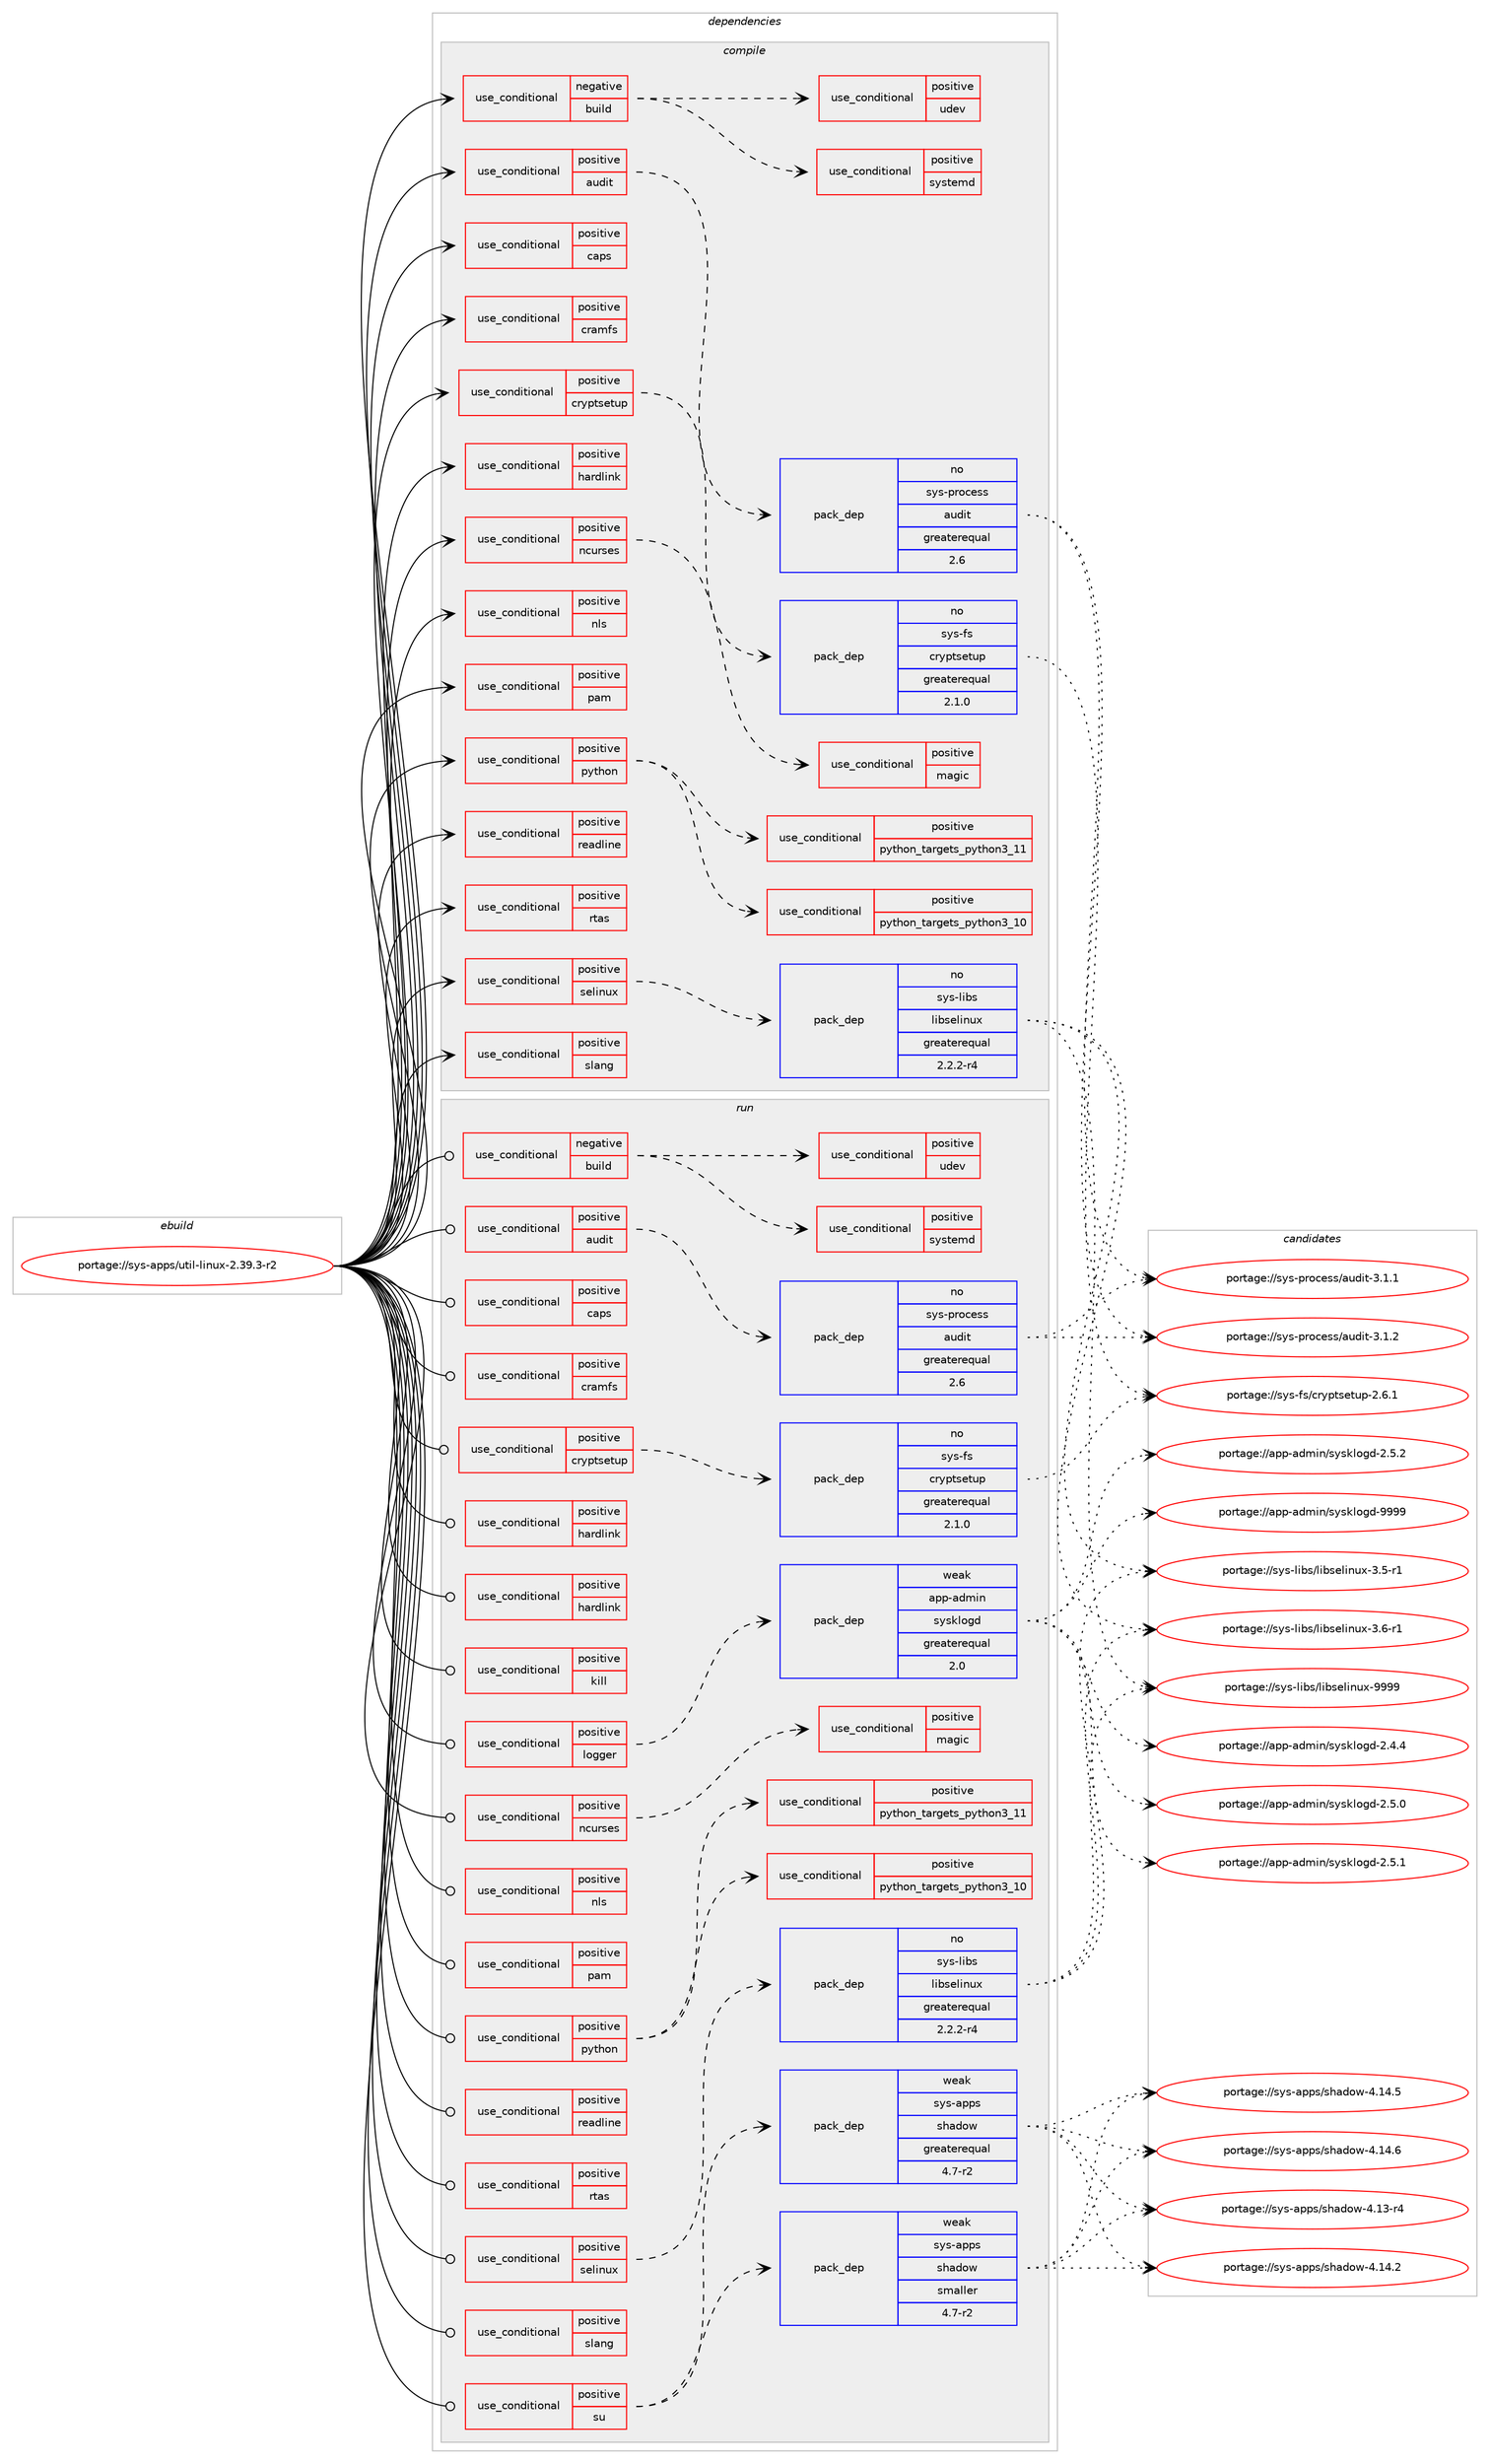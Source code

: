 digraph prolog {

# *************
# Graph options
# *************

newrank=true;
concentrate=true;
compound=true;
graph [rankdir=LR,fontname=Helvetica,fontsize=10,ranksep=1.5];#, ranksep=2.5, nodesep=0.2];
edge  [arrowhead=vee];
node  [fontname=Helvetica,fontsize=10];

# **********
# The ebuild
# **********

subgraph cluster_leftcol {
color=gray;
rank=same;
label=<<i>ebuild</i>>;
id [label="portage://sys-apps/util-linux-2.39.3-r2", color=red, width=4, href="../sys-apps/util-linux-2.39.3-r2.svg"];
}

# ****************
# The dependencies
# ****************

subgraph cluster_midcol {
color=gray;
label=<<i>dependencies</i>>;
subgraph cluster_compile {
fillcolor="#eeeeee";
style=filled;
label=<<i>compile</i>>;
subgraph cond10394 {
dependency14638 [label=<<TABLE BORDER="0" CELLBORDER="1" CELLSPACING="0" CELLPADDING="4"><TR><TD ROWSPAN="3" CELLPADDING="10">use_conditional</TD></TR><TR><TD>negative</TD></TR><TR><TD>build</TD></TR></TABLE>>, shape=none, color=red];
subgraph cond10395 {
dependency14639 [label=<<TABLE BORDER="0" CELLBORDER="1" CELLSPACING="0" CELLPADDING="4"><TR><TD ROWSPAN="3" CELLPADDING="10">use_conditional</TD></TR><TR><TD>positive</TD></TR><TR><TD>systemd</TD></TR></TABLE>>, shape=none, color=red];
# *** BEGIN UNKNOWN DEPENDENCY TYPE (TODO) ***
# dependency14639 -> package_dependency(portage://sys-apps/util-linux-2.39.3-r2,install,no,sys-apps,systemd,none,[,,],[],[])
# *** END UNKNOWN DEPENDENCY TYPE (TODO) ***

}
dependency14638:e -> dependency14639:w [weight=20,style="dashed",arrowhead="vee"];
subgraph cond10396 {
dependency14640 [label=<<TABLE BORDER="0" CELLBORDER="1" CELLSPACING="0" CELLPADDING="4"><TR><TD ROWSPAN="3" CELLPADDING="10">use_conditional</TD></TR><TR><TD>positive</TD></TR><TR><TD>udev</TD></TR></TABLE>>, shape=none, color=red];
# *** BEGIN UNKNOWN DEPENDENCY TYPE (TODO) ***
# dependency14640 -> package_dependency(portage://sys-apps/util-linux-2.39.3-r2,install,no,virtual,libudev,none,[,,],any_same_slot,[])
# *** END UNKNOWN DEPENDENCY TYPE (TODO) ***

}
dependency14638:e -> dependency14640:w [weight=20,style="dashed",arrowhead="vee"];
}
id:e -> dependency14638:w [weight=20,style="solid",arrowhead="vee"];
subgraph cond10397 {
dependency14641 [label=<<TABLE BORDER="0" CELLBORDER="1" CELLSPACING="0" CELLPADDING="4"><TR><TD ROWSPAN="3" CELLPADDING="10">use_conditional</TD></TR><TR><TD>positive</TD></TR><TR><TD>audit</TD></TR></TABLE>>, shape=none, color=red];
subgraph pack4096 {
dependency14642 [label=<<TABLE BORDER="0" CELLBORDER="1" CELLSPACING="0" CELLPADDING="4" WIDTH="220"><TR><TD ROWSPAN="6" CELLPADDING="30">pack_dep</TD></TR><TR><TD WIDTH="110">no</TD></TR><TR><TD>sys-process</TD></TR><TR><TD>audit</TD></TR><TR><TD>greaterequal</TD></TR><TR><TD>2.6</TD></TR></TABLE>>, shape=none, color=blue];
}
dependency14641:e -> dependency14642:w [weight=20,style="dashed",arrowhead="vee"];
}
id:e -> dependency14641:w [weight=20,style="solid",arrowhead="vee"];
subgraph cond10398 {
dependency14643 [label=<<TABLE BORDER="0" CELLBORDER="1" CELLSPACING="0" CELLPADDING="4"><TR><TD ROWSPAN="3" CELLPADDING="10">use_conditional</TD></TR><TR><TD>positive</TD></TR><TR><TD>caps</TD></TR></TABLE>>, shape=none, color=red];
# *** BEGIN UNKNOWN DEPENDENCY TYPE (TODO) ***
# dependency14643 -> package_dependency(portage://sys-apps/util-linux-2.39.3-r2,install,no,sys-libs,libcap-ng,none,[,,],[],[])
# *** END UNKNOWN DEPENDENCY TYPE (TODO) ***

}
id:e -> dependency14643:w [weight=20,style="solid",arrowhead="vee"];
subgraph cond10399 {
dependency14644 [label=<<TABLE BORDER="0" CELLBORDER="1" CELLSPACING="0" CELLPADDING="4"><TR><TD ROWSPAN="3" CELLPADDING="10">use_conditional</TD></TR><TR><TD>positive</TD></TR><TR><TD>cramfs</TD></TR></TABLE>>, shape=none, color=red];
# *** BEGIN UNKNOWN DEPENDENCY TYPE (TODO) ***
# dependency14644 -> package_dependency(portage://sys-apps/util-linux-2.39.3-r2,install,no,sys-libs,zlib,none,[,,],any_same_slot,[])
# *** END UNKNOWN DEPENDENCY TYPE (TODO) ***

}
id:e -> dependency14644:w [weight=20,style="solid",arrowhead="vee"];
subgraph cond10400 {
dependency14645 [label=<<TABLE BORDER="0" CELLBORDER="1" CELLSPACING="0" CELLPADDING="4"><TR><TD ROWSPAN="3" CELLPADDING="10">use_conditional</TD></TR><TR><TD>positive</TD></TR><TR><TD>cryptsetup</TD></TR></TABLE>>, shape=none, color=red];
subgraph pack4097 {
dependency14646 [label=<<TABLE BORDER="0" CELLBORDER="1" CELLSPACING="0" CELLPADDING="4" WIDTH="220"><TR><TD ROWSPAN="6" CELLPADDING="30">pack_dep</TD></TR><TR><TD WIDTH="110">no</TD></TR><TR><TD>sys-fs</TD></TR><TR><TD>cryptsetup</TD></TR><TR><TD>greaterequal</TD></TR><TR><TD>2.1.0</TD></TR></TABLE>>, shape=none, color=blue];
}
dependency14645:e -> dependency14646:w [weight=20,style="dashed",arrowhead="vee"];
}
id:e -> dependency14645:w [weight=20,style="solid",arrowhead="vee"];
subgraph cond10401 {
dependency14647 [label=<<TABLE BORDER="0" CELLBORDER="1" CELLSPACING="0" CELLPADDING="4"><TR><TD ROWSPAN="3" CELLPADDING="10">use_conditional</TD></TR><TR><TD>positive</TD></TR><TR><TD>hardlink</TD></TR></TABLE>>, shape=none, color=red];
# *** BEGIN UNKNOWN DEPENDENCY TYPE (TODO) ***
# dependency14647 -> package_dependency(portage://sys-apps/util-linux-2.39.3-r2,install,no,dev-libs,libpcre2,none,[,,],any_same_slot,[])
# *** END UNKNOWN DEPENDENCY TYPE (TODO) ***

}
id:e -> dependency14647:w [weight=20,style="solid",arrowhead="vee"];
subgraph cond10402 {
dependency14648 [label=<<TABLE BORDER="0" CELLBORDER="1" CELLSPACING="0" CELLPADDING="4"><TR><TD ROWSPAN="3" CELLPADDING="10">use_conditional</TD></TR><TR><TD>positive</TD></TR><TR><TD>ncurses</TD></TR></TABLE>>, shape=none, color=red];
# *** BEGIN UNKNOWN DEPENDENCY TYPE (TODO) ***
# dependency14648 -> package_dependency(portage://sys-apps/util-linux-2.39.3-r2,install,no,sys-libs,ncurses,none,[,,],any_same_slot,[use(optenable(unicode),positive)])
# *** END UNKNOWN DEPENDENCY TYPE (TODO) ***

subgraph cond10403 {
dependency14649 [label=<<TABLE BORDER="0" CELLBORDER="1" CELLSPACING="0" CELLPADDING="4"><TR><TD ROWSPAN="3" CELLPADDING="10">use_conditional</TD></TR><TR><TD>positive</TD></TR><TR><TD>magic</TD></TR></TABLE>>, shape=none, color=red];
# *** BEGIN UNKNOWN DEPENDENCY TYPE (TODO) ***
# dependency14649 -> package_dependency(portage://sys-apps/util-linux-2.39.3-r2,install,no,sys-apps,file,none,[,,],[slot(0),equal],[])
# *** END UNKNOWN DEPENDENCY TYPE (TODO) ***

}
dependency14648:e -> dependency14649:w [weight=20,style="dashed",arrowhead="vee"];
}
id:e -> dependency14648:w [weight=20,style="solid",arrowhead="vee"];
subgraph cond10404 {
dependency14650 [label=<<TABLE BORDER="0" CELLBORDER="1" CELLSPACING="0" CELLPADDING="4"><TR><TD ROWSPAN="3" CELLPADDING="10">use_conditional</TD></TR><TR><TD>positive</TD></TR><TR><TD>nls</TD></TR></TABLE>>, shape=none, color=red];
# *** BEGIN UNKNOWN DEPENDENCY TYPE (TODO) ***
# dependency14650 -> package_dependency(portage://sys-apps/util-linux-2.39.3-r2,install,no,virtual,libintl,none,[,,],[],[use(optenable(abi_x86_32),negative),use(optenable(abi_x86_64),negative),use(optenable(abi_x86_x32),negative),use(optenable(abi_mips_n32),negative),use(optenable(abi_mips_n64),negative),use(optenable(abi_mips_o32),negative),use(optenable(abi_s390_32),negative),use(optenable(abi_s390_64),negative)])
# *** END UNKNOWN DEPENDENCY TYPE (TODO) ***

}
id:e -> dependency14650:w [weight=20,style="solid",arrowhead="vee"];
subgraph cond10405 {
dependency14651 [label=<<TABLE BORDER="0" CELLBORDER="1" CELLSPACING="0" CELLPADDING="4"><TR><TD ROWSPAN="3" CELLPADDING="10">use_conditional</TD></TR><TR><TD>positive</TD></TR><TR><TD>pam</TD></TR></TABLE>>, shape=none, color=red];
# *** BEGIN UNKNOWN DEPENDENCY TYPE (TODO) ***
# dependency14651 -> package_dependency(portage://sys-apps/util-linux-2.39.3-r2,install,no,sys-libs,pam,none,[,,],[],[])
# *** END UNKNOWN DEPENDENCY TYPE (TODO) ***

}
id:e -> dependency14651:w [weight=20,style="solid",arrowhead="vee"];
subgraph cond10406 {
dependency14652 [label=<<TABLE BORDER="0" CELLBORDER="1" CELLSPACING="0" CELLPADDING="4"><TR><TD ROWSPAN="3" CELLPADDING="10">use_conditional</TD></TR><TR><TD>positive</TD></TR><TR><TD>python</TD></TR></TABLE>>, shape=none, color=red];
subgraph cond10407 {
dependency14653 [label=<<TABLE BORDER="0" CELLBORDER="1" CELLSPACING="0" CELLPADDING="4"><TR><TD ROWSPAN="3" CELLPADDING="10">use_conditional</TD></TR><TR><TD>positive</TD></TR><TR><TD>python_targets_python3_10</TD></TR></TABLE>>, shape=none, color=red];
# *** BEGIN UNKNOWN DEPENDENCY TYPE (TODO) ***
# dependency14653 -> package_dependency(portage://sys-apps/util-linux-2.39.3-r2,install,no,dev-lang,python,none,[,,],[slot(3.10)],[])
# *** END UNKNOWN DEPENDENCY TYPE (TODO) ***

}
dependency14652:e -> dependency14653:w [weight=20,style="dashed",arrowhead="vee"];
subgraph cond10408 {
dependency14654 [label=<<TABLE BORDER="0" CELLBORDER="1" CELLSPACING="0" CELLPADDING="4"><TR><TD ROWSPAN="3" CELLPADDING="10">use_conditional</TD></TR><TR><TD>positive</TD></TR><TR><TD>python_targets_python3_11</TD></TR></TABLE>>, shape=none, color=red];
# *** BEGIN UNKNOWN DEPENDENCY TYPE (TODO) ***
# dependency14654 -> package_dependency(portage://sys-apps/util-linux-2.39.3-r2,install,no,dev-lang,python,none,[,,],[slot(3.11)],[])
# *** END UNKNOWN DEPENDENCY TYPE (TODO) ***

}
dependency14652:e -> dependency14654:w [weight=20,style="dashed",arrowhead="vee"];
}
id:e -> dependency14652:w [weight=20,style="solid",arrowhead="vee"];
subgraph cond10409 {
dependency14655 [label=<<TABLE BORDER="0" CELLBORDER="1" CELLSPACING="0" CELLPADDING="4"><TR><TD ROWSPAN="3" CELLPADDING="10">use_conditional</TD></TR><TR><TD>positive</TD></TR><TR><TD>readline</TD></TR></TABLE>>, shape=none, color=red];
# *** BEGIN UNKNOWN DEPENDENCY TYPE (TODO) ***
# dependency14655 -> package_dependency(portage://sys-apps/util-linux-2.39.3-r2,install,no,sys-libs,readline,none,[,,],[slot(0),equal],[])
# *** END UNKNOWN DEPENDENCY TYPE (TODO) ***

}
id:e -> dependency14655:w [weight=20,style="solid",arrowhead="vee"];
subgraph cond10410 {
dependency14656 [label=<<TABLE BORDER="0" CELLBORDER="1" CELLSPACING="0" CELLPADDING="4"><TR><TD ROWSPAN="3" CELLPADDING="10">use_conditional</TD></TR><TR><TD>positive</TD></TR><TR><TD>rtas</TD></TR></TABLE>>, shape=none, color=red];
# *** BEGIN UNKNOWN DEPENDENCY TYPE (TODO) ***
# dependency14656 -> package_dependency(portage://sys-apps/util-linux-2.39.3-r2,install,no,sys-libs,librtas,none,[,,],[],[])
# *** END UNKNOWN DEPENDENCY TYPE (TODO) ***

}
id:e -> dependency14656:w [weight=20,style="solid",arrowhead="vee"];
subgraph cond10411 {
dependency14657 [label=<<TABLE BORDER="0" CELLBORDER="1" CELLSPACING="0" CELLPADDING="4"><TR><TD ROWSPAN="3" CELLPADDING="10">use_conditional</TD></TR><TR><TD>positive</TD></TR><TR><TD>selinux</TD></TR></TABLE>>, shape=none, color=red];
subgraph pack4098 {
dependency14658 [label=<<TABLE BORDER="0" CELLBORDER="1" CELLSPACING="0" CELLPADDING="4" WIDTH="220"><TR><TD ROWSPAN="6" CELLPADDING="30">pack_dep</TD></TR><TR><TD WIDTH="110">no</TD></TR><TR><TD>sys-libs</TD></TR><TR><TD>libselinux</TD></TR><TR><TD>greaterequal</TD></TR><TR><TD>2.2.2-r4</TD></TR></TABLE>>, shape=none, color=blue];
}
dependency14657:e -> dependency14658:w [weight=20,style="dashed",arrowhead="vee"];
}
id:e -> dependency14657:w [weight=20,style="solid",arrowhead="vee"];
subgraph cond10412 {
dependency14659 [label=<<TABLE BORDER="0" CELLBORDER="1" CELLSPACING="0" CELLPADDING="4"><TR><TD ROWSPAN="3" CELLPADDING="10">use_conditional</TD></TR><TR><TD>positive</TD></TR><TR><TD>slang</TD></TR></TABLE>>, shape=none, color=red];
# *** BEGIN UNKNOWN DEPENDENCY TYPE (TODO) ***
# dependency14659 -> package_dependency(portage://sys-apps/util-linux-2.39.3-r2,install,no,sys-libs,slang,none,[,,],[],[])
# *** END UNKNOWN DEPENDENCY TYPE (TODO) ***

}
id:e -> dependency14659:w [weight=20,style="solid",arrowhead="vee"];
# *** BEGIN UNKNOWN DEPENDENCY TYPE (TODO) ***
# id -> package_dependency(portage://sys-apps/util-linux-2.39.3-r2,install,no,acct-group,root,none,[,,],[],[])
# *** END UNKNOWN DEPENDENCY TYPE (TODO) ***

# *** BEGIN UNKNOWN DEPENDENCY TYPE (TODO) ***
# id -> package_dependency(portage://sys-apps/util-linux-2.39.3-r2,install,no,virtual,libcrypt,none,[,,],any_same_slot,[])
# *** END UNKNOWN DEPENDENCY TYPE (TODO) ***

# *** BEGIN UNKNOWN DEPENDENCY TYPE (TODO) ***
# id -> package_dependency(portage://sys-apps/util-linux-2.39.3-r2,install,no,virtual,os-headers,none,[,,],[],[])
# *** END UNKNOWN DEPENDENCY TYPE (TODO) ***

}
subgraph cluster_compileandrun {
fillcolor="#eeeeee";
style=filled;
label=<<i>compile and run</i>>;
}
subgraph cluster_run {
fillcolor="#eeeeee";
style=filled;
label=<<i>run</i>>;
subgraph cond10413 {
dependency14660 [label=<<TABLE BORDER="0" CELLBORDER="1" CELLSPACING="0" CELLPADDING="4"><TR><TD ROWSPAN="3" CELLPADDING="10">use_conditional</TD></TR><TR><TD>negative</TD></TR><TR><TD>build</TD></TR></TABLE>>, shape=none, color=red];
subgraph cond10414 {
dependency14661 [label=<<TABLE BORDER="0" CELLBORDER="1" CELLSPACING="0" CELLPADDING="4"><TR><TD ROWSPAN="3" CELLPADDING="10">use_conditional</TD></TR><TR><TD>positive</TD></TR><TR><TD>systemd</TD></TR></TABLE>>, shape=none, color=red];
# *** BEGIN UNKNOWN DEPENDENCY TYPE (TODO) ***
# dependency14661 -> package_dependency(portage://sys-apps/util-linux-2.39.3-r2,run,no,sys-apps,systemd,none,[,,],[],[])
# *** END UNKNOWN DEPENDENCY TYPE (TODO) ***

}
dependency14660:e -> dependency14661:w [weight=20,style="dashed",arrowhead="vee"];
subgraph cond10415 {
dependency14662 [label=<<TABLE BORDER="0" CELLBORDER="1" CELLSPACING="0" CELLPADDING="4"><TR><TD ROWSPAN="3" CELLPADDING="10">use_conditional</TD></TR><TR><TD>positive</TD></TR><TR><TD>udev</TD></TR></TABLE>>, shape=none, color=red];
# *** BEGIN UNKNOWN DEPENDENCY TYPE (TODO) ***
# dependency14662 -> package_dependency(portage://sys-apps/util-linux-2.39.3-r2,run,no,virtual,libudev,none,[,,],any_same_slot,[])
# *** END UNKNOWN DEPENDENCY TYPE (TODO) ***

}
dependency14660:e -> dependency14662:w [weight=20,style="dashed",arrowhead="vee"];
}
id:e -> dependency14660:w [weight=20,style="solid",arrowhead="odot"];
subgraph cond10416 {
dependency14663 [label=<<TABLE BORDER="0" CELLBORDER="1" CELLSPACING="0" CELLPADDING="4"><TR><TD ROWSPAN="3" CELLPADDING="10">use_conditional</TD></TR><TR><TD>positive</TD></TR><TR><TD>audit</TD></TR></TABLE>>, shape=none, color=red];
subgraph pack4099 {
dependency14664 [label=<<TABLE BORDER="0" CELLBORDER="1" CELLSPACING="0" CELLPADDING="4" WIDTH="220"><TR><TD ROWSPAN="6" CELLPADDING="30">pack_dep</TD></TR><TR><TD WIDTH="110">no</TD></TR><TR><TD>sys-process</TD></TR><TR><TD>audit</TD></TR><TR><TD>greaterequal</TD></TR><TR><TD>2.6</TD></TR></TABLE>>, shape=none, color=blue];
}
dependency14663:e -> dependency14664:w [weight=20,style="dashed",arrowhead="vee"];
}
id:e -> dependency14663:w [weight=20,style="solid",arrowhead="odot"];
subgraph cond10417 {
dependency14665 [label=<<TABLE BORDER="0" CELLBORDER="1" CELLSPACING="0" CELLPADDING="4"><TR><TD ROWSPAN="3" CELLPADDING="10">use_conditional</TD></TR><TR><TD>positive</TD></TR><TR><TD>caps</TD></TR></TABLE>>, shape=none, color=red];
# *** BEGIN UNKNOWN DEPENDENCY TYPE (TODO) ***
# dependency14665 -> package_dependency(portage://sys-apps/util-linux-2.39.3-r2,run,no,sys-libs,libcap-ng,none,[,,],[],[])
# *** END UNKNOWN DEPENDENCY TYPE (TODO) ***

}
id:e -> dependency14665:w [weight=20,style="solid",arrowhead="odot"];
subgraph cond10418 {
dependency14666 [label=<<TABLE BORDER="0" CELLBORDER="1" CELLSPACING="0" CELLPADDING="4"><TR><TD ROWSPAN="3" CELLPADDING="10">use_conditional</TD></TR><TR><TD>positive</TD></TR><TR><TD>cramfs</TD></TR></TABLE>>, shape=none, color=red];
# *** BEGIN UNKNOWN DEPENDENCY TYPE (TODO) ***
# dependency14666 -> package_dependency(portage://sys-apps/util-linux-2.39.3-r2,run,no,sys-libs,zlib,none,[,,],any_same_slot,[])
# *** END UNKNOWN DEPENDENCY TYPE (TODO) ***

}
id:e -> dependency14666:w [weight=20,style="solid",arrowhead="odot"];
subgraph cond10419 {
dependency14667 [label=<<TABLE BORDER="0" CELLBORDER="1" CELLSPACING="0" CELLPADDING="4"><TR><TD ROWSPAN="3" CELLPADDING="10">use_conditional</TD></TR><TR><TD>positive</TD></TR><TR><TD>cryptsetup</TD></TR></TABLE>>, shape=none, color=red];
subgraph pack4100 {
dependency14668 [label=<<TABLE BORDER="0" CELLBORDER="1" CELLSPACING="0" CELLPADDING="4" WIDTH="220"><TR><TD ROWSPAN="6" CELLPADDING="30">pack_dep</TD></TR><TR><TD WIDTH="110">no</TD></TR><TR><TD>sys-fs</TD></TR><TR><TD>cryptsetup</TD></TR><TR><TD>greaterequal</TD></TR><TR><TD>2.1.0</TD></TR></TABLE>>, shape=none, color=blue];
}
dependency14667:e -> dependency14668:w [weight=20,style="dashed",arrowhead="vee"];
}
id:e -> dependency14667:w [weight=20,style="solid",arrowhead="odot"];
subgraph cond10420 {
dependency14669 [label=<<TABLE BORDER="0" CELLBORDER="1" CELLSPACING="0" CELLPADDING="4"><TR><TD ROWSPAN="3" CELLPADDING="10">use_conditional</TD></TR><TR><TD>positive</TD></TR><TR><TD>hardlink</TD></TR></TABLE>>, shape=none, color=red];
# *** BEGIN UNKNOWN DEPENDENCY TYPE (TODO) ***
# dependency14669 -> package_dependency(portage://sys-apps/util-linux-2.39.3-r2,run,no,dev-libs,libpcre2,none,[,,],any_same_slot,[])
# *** END UNKNOWN DEPENDENCY TYPE (TODO) ***

}
id:e -> dependency14669:w [weight=20,style="solid",arrowhead="odot"];
subgraph cond10421 {
dependency14670 [label=<<TABLE BORDER="0" CELLBORDER="1" CELLSPACING="0" CELLPADDING="4"><TR><TD ROWSPAN="3" CELLPADDING="10">use_conditional</TD></TR><TR><TD>positive</TD></TR><TR><TD>hardlink</TD></TR></TABLE>>, shape=none, color=red];
# *** BEGIN UNKNOWN DEPENDENCY TYPE (TODO) ***
# dependency14670 -> package_dependency(portage://sys-apps/util-linux-2.39.3-r2,run,weak,app-arch,hardlink,none,[,,],[],[])
# *** END UNKNOWN DEPENDENCY TYPE (TODO) ***

}
id:e -> dependency14670:w [weight=20,style="solid",arrowhead="odot"];
subgraph cond10422 {
dependency14671 [label=<<TABLE BORDER="0" CELLBORDER="1" CELLSPACING="0" CELLPADDING="4"><TR><TD ROWSPAN="3" CELLPADDING="10">use_conditional</TD></TR><TR><TD>positive</TD></TR><TR><TD>kill</TD></TR></TABLE>>, shape=none, color=red];
# *** BEGIN UNKNOWN DEPENDENCY TYPE (TODO) ***
# dependency14671 -> package_dependency(portage://sys-apps/util-linux-2.39.3-r2,run,weak,sys-apps,coreutils,none,[,,],[],[use(enable(kill),none)])
# *** END UNKNOWN DEPENDENCY TYPE (TODO) ***

# *** BEGIN UNKNOWN DEPENDENCY TYPE (TODO) ***
# dependency14671 -> package_dependency(portage://sys-apps/util-linux-2.39.3-r2,run,weak,sys-process,procps,none,[,,],[],[use(enable(kill),none)])
# *** END UNKNOWN DEPENDENCY TYPE (TODO) ***

}
id:e -> dependency14671:w [weight=20,style="solid",arrowhead="odot"];
subgraph cond10423 {
dependency14672 [label=<<TABLE BORDER="0" CELLBORDER="1" CELLSPACING="0" CELLPADDING="4"><TR><TD ROWSPAN="3" CELLPADDING="10">use_conditional</TD></TR><TR><TD>positive</TD></TR><TR><TD>logger</TD></TR></TABLE>>, shape=none, color=red];
subgraph pack4101 {
dependency14673 [label=<<TABLE BORDER="0" CELLBORDER="1" CELLSPACING="0" CELLPADDING="4" WIDTH="220"><TR><TD ROWSPAN="6" CELLPADDING="30">pack_dep</TD></TR><TR><TD WIDTH="110">weak</TD></TR><TR><TD>app-admin</TD></TR><TR><TD>sysklogd</TD></TR><TR><TD>greaterequal</TD></TR><TR><TD>2.0</TD></TR></TABLE>>, shape=none, color=blue];
}
dependency14672:e -> dependency14673:w [weight=20,style="dashed",arrowhead="vee"];
}
id:e -> dependency14672:w [weight=20,style="solid",arrowhead="odot"];
subgraph cond10424 {
dependency14674 [label=<<TABLE BORDER="0" CELLBORDER="1" CELLSPACING="0" CELLPADDING="4"><TR><TD ROWSPAN="3" CELLPADDING="10">use_conditional</TD></TR><TR><TD>positive</TD></TR><TR><TD>ncurses</TD></TR></TABLE>>, shape=none, color=red];
# *** BEGIN UNKNOWN DEPENDENCY TYPE (TODO) ***
# dependency14674 -> package_dependency(portage://sys-apps/util-linux-2.39.3-r2,run,no,sys-libs,ncurses,none,[,,],any_same_slot,[use(optenable(unicode),positive)])
# *** END UNKNOWN DEPENDENCY TYPE (TODO) ***

subgraph cond10425 {
dependency14675 [label=<<TABLE BORDER="0" CELLBORDER="1" CELLSPACING="0" CELLPADDING="4"><TR><TD ROWSPAN="3" CELLPADDING="10">use_conditional</TD></TR><TR><TD>positive</TD></TR><TR><TD>magic</TD></TR></TABLE>>, shape=none, color=red];
# *** BEGIN UNKNOWN DEPENDENCY TYPE (TODO) ***
# dependency14675 -> package_dependency(portage://sys-apps/util-linux-2.39.3-r2,run,no,sys-apps,file,none,[,,],[slot(0),equal],[])
# *** END UNKNOWN DEPENDENCY TYPE (TODO) ***

}
dependency14674:e -> dependency14675:w [weight=20,style="dashed",arrowhead="vee"];
}
id:e -> dependency14674:w [weight=20,style="solid",arrowhead="odot"];
subgraph cond10426 {
dependency14676 [label=<<TABLE BORDER="0" CELLBORDER="1" CELLSPACING="0" CELLPADDING="4"><TR><TD ROWSPAN="3" CELLPADDING="10">use_conditional</TD></TR><TR><TD>positive</TD></TR><TR><TD>nls</TD></TR></TABLE>>, shape=none, color=red];
# *** BEGIN UNKNOWN DEPENDENCY TYPE (TODO) ***
# dependency14676 -> package_dependency(portage://sys-apps/util-linux-2.39.3-r2,run,no,virtual,libintl,none,[,,],[],[use(optenable(abi_x86_32),negative),use(optenable(abi_x86_64),negative),use(optenable(abi_x86_x32),negative),use(optenable(abi_mips_n32),negative),use(optenable(abi_mips_n64),negative),use(optenable(abi_mips_o32),negative),use(optenable(abi_s390_32),negative),use(optenable(abi_s390_64),negative)])
# *** END UNKNOWN DEPENDENCY TYPE (TODO) ***

}
id:e -> dependency14676:w [weight=20,style="solid",arrowhead="odot"];
subgraph cond10427 {
dependency14677 [label=<<TABLE BORDER="0" CELLBORDER="1" CELLSPACING="0" CELLPADDING="4"><TR><TD ROWSPAN="3" CELLPADDING="10">use_conditional</TD></TR><TR><TD>positive</TD></TR><TR><TD>pam</TD></TR></TABLE>>, shape=none, color=red];
# *** BEGIN UNKNOWN DEPENDENCY TYPE (TODO) ***
# dependency14677 -> package_dependency(portage://sys-apps/util-linux-2.39.3-r2,run,no,sys-libs,pam,none,[,,],[],[])
# *** END UNKNOWN DEPENDENCY TYPE (TODO) ***

}
id:e -> dependency14677:w [weight=20,style="solid",arrowhead="odot"];
subgraph cond10428 {
dependency14678 [label=<<TABLE BORDER="0" CELLBORDER="1" CELLSPACING="0" CELLPADDING="4"><TR><TD ROWSPAN="3" CELLPADDING="10">use_conditional</TD></TR><TR><TD>positive</TD></TR><TR><TD>python</TD></TR></TABLE>>, shape=none, color=red];
subgraph cond10429 {
dependency14679 [label=<<TABLE BORDER="0" CELLBORDER="1" CELLSPACING="0" CELLPADDING="4"><TR><TD ROWSPAN="3" CELLPADDING="10">use_conditional</TD></TR><TR><TD>positive</TD></TR><TR><TD>python_targets_python3_10</TD></TR></TABLE>>, shape=none, color=red];
# *** BEGIN UNKNOWN DEPENDENCY TYPE (TODO) ***
# dependency14679 -> package_dependency(portage://sys-apps/util-linux-2.39.3-r2,run,no,dev-lang,python,none,[,,],[slot(3.10)],[])
# *** END UNKNOWN DEPENDENCY TYPE (TODO) ***

}
dependency14678:e -> dependency14679:w [weight=20,style="dashed",arrowhead="vee"];
subgraph cond10430 {
dependency14680 [label=<<TABLE BORDER="0" CELLBORDER="1" CELLSPACING="0" CELLPADDING="4"><TR><TD ROWSPAN="3" CELLPADDING="10">use_conditional</TD></TR><TR><TD>positive</TD></TR><TR><TD>python_targets_python3_11</TD></TR></TABLE>>, shape=none, color=red];
# *** BEGIN UNKNOWN DEPENDENCY TYPE (TODO) ***
# dependency14680 -> package_dependency(portage://sys-apps/util-linux-2.39.3-r2,run,no,dev-lang,python,none,[,,],[slot(3.11)],[])
# *** END UNKNOWN DEPENDENCY TYPE (TODO) ***

}
dependency14678:e -> dependency14680:w [weight=20,style="dashed",arrowhead="vee"];
}
id:e -> dependency14678:w [weight=20,style="solid",arrowhead="odot"];
subgraph cond10431 {
dependency14681 [label=<<TABLE BORDER="0" CELLBORDER="1" CELLSPACING="0" CELLPADDING="4"><TR><TD ROWSPAN="3" CELLPADDING="10">use_conditional</TD></TR><TR><TD>positive</TD></TR><TR><TD>readline</TD></TR></TABLE>>, shape=none, color=red];
# *** BEGIN UNKNOWN DEPENDENCY TYPE (TODO) ***
# dependency14681 -> package_dependency(portage://sys-apps/util-linux-2.39.3-r2,run,no,sys-libs,readline,none,[,,],[slot(0),equal],[])
# *** END UNKNOWN DEPENDENCY TYPE (TODO) ***

}
id:e -> dependency14681:w [weight=20,style="solid",arrowhead="odot"];
subgraph cond10432 {
dependency14682 [label=<<TABLE BORDER="0" CELLBORDER="1" CELLSPACING="0" CELLPADDING="4"><TR><TD ROWSPAN="3" CELLPADDING="10">use_conditional</TD></TR><TR><TD>positive</TD></TR><TR><TD>rtas</TD></TR></TABLE>>, shape=none, color=red];
# *** BEGIN UNKNOWN DEPENDENCY TYPE (TODO) ***
# dependency14682 -> package_dependency(portage://sys-apps/util-linux-2.39.3-r2,run,no,sys-libs,librtas,none,[,,],[],[])
# *** END UNKNOWN DEPENDENCY TYPE (TODO) ***

}
id:e -> dependency14682:w [weight=20,style="solid",arrowhead="odot"];
subgraph cond10433 {
dependency14683 [label=<<TABLE BORDER="0" CELLBORDER="1" CELLSPACING="0" CELLPADDING="4"><TR><TD ROWSPAN="3" CELLPADDING="10">use_conditional</TD></TR><TR><TD>positive</TD></TR><TR><TD>selinux</TD></TR></TABLE>>, shape=none, color=red];
subgraph pack4102 {
dependency14684 [label=<<TABLE BORDER="0" CELLBORDER="1" CELLSPACING="0" CELLPADDING="4" WIDTH="220"><TR><TD ROWSPAN="6" CELLPADDING="30">pack_dep</TD></TR><TR><TD WIDTH="110">no</TD></TR><TR><TD>sys-libs</TD></TR><TR><TD>libselinux</TD></TR><TR><TD>greaterequal</TD></TR><TR><TD>2.2.2-r4</TD></TR></TABLE>>, shape=none, color=blue];
}
dependency14683:e -> dependency14684:w [weight=20,style="dashed",arrowhead="vee"];
}
id:e -> dependency14683:w [weight=20,style="solid",arrowhead="odot"];
subgraph cond10434 {
dependency14685 [label=<<TABLE BORDER="0" CELLBORDER="1" CELLSPACING="0" CELLPADDING="4"><TR><TD ROWSPAN="3" CELLPADDING="10">use_conditional</TD></TR><TR><TD>positive</TD></TR><TR><TD>slang</TD></TR></TABLE>>, shape=none, color=red];
# *** BEGIN UNKNOWN DEPENDENCY TYPE (TODO) ***
# dependency14685 -> package_dependency(portage://sys-apps/util-linux-2.39.3-r2,run,no,sys-libs,slang,none,[,,],[],[])
# *** END UNKNOWN DEPENDENCY TYPE (TODO) ***

}
id:e -> dependency14685:w [weight=20,style="solid",arrowhead="odot"];
subgraph cond10435 {
dependency14686 [label=<<TABLE BORDER="0" CELLBORDER="1" CELLSPACING="0" CELLPADDING="4"><TR><TD ROWSPAN="3" CELLPADDING="10">use_conditional</TD></TR><TR><TD>positive</TD></TR><TR><TD>su</TD></TR></TABLE>>, shape=none, color=red];
subgraph pack4103 {
dependency14687 [label=<<TABLE BORDER="0" CELLBORDER="1" CELLSPACING="0" CELLPADDING="4" WIDTH="220"><TR><TD ROWSPAN="6" CELLPADDING="30">pack_dep</TD></TR><TR><TD WIDTH="110">weak</TD></TR><TR><TD>sys-apps</TD></TR><TR><TD>shadow</TD></TR><TR><TD>smaller</TD></TR><TR><TD>4.7-r2</TD></TR></TABLE>>, shape=none, color=blue];
}
dependency14686:e -> dependency14687:w [weight=20,style="dashed",arrowhead="vee"];
subgraph pack4104 {
dependency14688 [label=<<TABLE BORDER="0" CELLBORDER="1" CELLSPACING="0" CELLPADDING="4" WIDTH="220"><TR><TD ROWSPAN="6" CELLPADDING="30">pack_dep</TD></TR><TR><TD WIDTH="110">weak</TD></TR><TR><TD>sys-apps</TD></TR><TR><TD>shadow</TD></TR><TR><TD>greaterequal</TD></TR><TR><TD>4.7-r2</TD></TR></TABLE>>, shape=none, color=blue];
}
dependency14686:e -> dependency14688:w [weight=20,style="dashed",arrowhead="vee"];
}
id:e -> dependency14686:w [weight=20,style="solid",arrowhead="odot"];
# *** BEGIN UNKNOWN DEPENDENCY TYPE (TODO) ***
# id -> package_dependency(portage://sys-apps/util-linux-2.39.3-r2,run,no,virtual,libcrypt,none,[,,],any_same_slot,[])
# *** END UNKNOWN DEPENDENCY TYPE (TODO) ***

# *** BEGIN UNKNOWN DEPENDENCY TYPE (TODO) ***
# id -> package_dependency(portage://sys-apps/util-linux-2.39.3-r2,run,weak,net-wireless,rfkill,none,[,,],[],[])
# *** END UNKNOWN DEPENDENCY TYPE (TODO) ***

}
}

# **************
# The candidates
# **************

subgraph cluster_choices {
rank=same;
color=gray;
label=<<i>candidates</i>>;

subgraph choice4096 {
color=black;
nodesep=1;
choice11512111545112114111991011151154797117100105116455146494649 [label="portage://sys-process/audit-3.1.1", color=red, width=4,href="../sys-process/audit-3.1.1.svg"];
choice11512111545112114111991011151154797117100105116455146494650 [label="portage://sys-process/audit-3.1.2", color=red, width=4,href="../sys-process/audit-3.1.2.svg"];
dependency14642:e -> choice11512111545112114111991011151154797117100105116455146494649:w [style=dotted,weight="100"];
dependency14642:e -> choice11512111545112114111991011151154797117100105116455146494650:w [style=dotted,weight="100"];
}
subgraph choice4097 {
color=black;
nodesep=1;
choice115121115451021154799114121112116115101116117112455046544649 [label="portage://sys-fs/cryptsetup-2.6.1", color=red, width=4,href="../sys-fs/cryptsetup-2.6.1.svg"];
dependency14646:e -> choice115121115451021154799114121112116115101116117112455046544649:w [style=dotted,weight="100"];
}
subgraph choice4098 {
color=black;
nodesep=1;
choice11512111545108105981154710810598115101108105110117120455146534511449 [label="portage://sys-libs/libselinux-3.5-r1", color=red, width=4,href="../sys-libs/libselinux-3.5-r1.svg"];
choice11512111545108105981154710810598115101108105110117120455146544511449 [label="portage://sys-libs/libselinux-3.6-r1", color=red, width=4,href="../sys-libs/libselinux-3.6-r1.svg"];
choice115121115451081059811547108105981151011081051101171204557575757 [label="portage://sys-libs/libselinux-9999", color=red, width=4,href="../sys-libs/libselinux-9999.svg"];
dependency14658:e -> choice11512111545108105981154710810598115101108105110117120455146534511449:w [style=dotted,weight="100"];
dependency14658:e -> choice11512111545108105981154710810598115101108105110117120455146544511449:w [style=dotted,weight="100"];
dependency14658:e -> choice115121115451081059811547108105981151011081051101171204557575757:w [style=dotted,weight="100"];
}
subgraph choice4099 {
color=black;
nodesep=1;
choice11512111545112114111991011151154797117100105116455146494649 [label="portage://sys-process/audit-3.1.1", color=red, width=4,href="../sys-process/audit-3.1.1.svg"];
choice11512111545112114111991011151154797117100105116455146494650 [label="portage://sys-process/audit-3.1.2", color=red, width=4,href="../sys-process/audit-3.1.2.svg"];
dependency14664:e -> choice11512111545112114111991011151154797117100105116455146494649:w [style=dotted,weight="100"];
dependency14664:e -> choice11512111545112114111991011151154797117100105116455146494650:w [style=dotted,weight="100"];
}
subgraph choice4100 {
color=black;
nodesep=1;
choice115121115451021154799114121112116115101116117112455046544649 [label="portage://sys-fs/cryptsetup-2.6.1", color=red, width=4,href="../sys-fs/cryptsetup-2.6.1.svg"];
dependency14668:e -> choice115121115451021154799114121112116115101116117112455046544649:w [style=dotted,weight="100"];
}
subgraph choice4101 {
color=black;
nodesep=1;
choice97112112459710010910511047115121115107108111103100455046524652 [label="portage://app-admin/sysklogd-2.4.4", color=red, width=4,href="../app-admin/sysklogd-2.4.4.svg"];
choice97112112459710010910511047115121115107108111103100455046534648 [label="portage://app-admin/sysklogd-2.5.0", color=red, width=4,href="../app-admin/sysklogd-2.5.0.svg"];
choice97112112459710010910511047115121115107108111103100455046534649 [label="portage://app-admin/sysklogd-2.5.1", color=red, width=4,href="../app-admin/sysklogd-2.5.1.svg"];
choice97112112459710010910511047115121115107108111103100455046534650 [label="portage://app-admin/sysklogd-2.5.2", color=red, width=4,href="../app-admin/sysklogd-2.5.2.svg"];
choice971121124597100109105110471151211151071081111031004557575757 [label="portage://app-admin/sysklogd-9999", color=red, width=4,href="../app-admin/sysklogd-9999.svg"];
dependency14673:e -> choice97112112459710010910511047115121115107108111103100455046524652:w [style=dotted,weight="100"];
dependency14673:e -> choice97112112459710010910511047115121115107108111103100455046534648:w [style=dotted,weight="100"];
dependency14673:e -> choice97112112459710010910511047115121115107108111103100455046534649:w [style=dotted,weight="100"];
dependency14673:e -> choice97112112459710010910511047115121115107108111103100455046534650:w [style=dotted,weight="100"];
dependency14673:e -> choice971121124597100109105110471151211151071081111031004557575757:w [style=dotted,weight="100"];
}
subgraph choice4102 {
color=black;
nodesep=1;
choice11512111545108105981154710810598115101108105110117120455146534511449 [label="portage://sys-libs/libselinux-3.5-r1", color=red, width=4,href="../sys-libs/libselinux-3.5-r1.svg"];
choice11512111545108105981154710810598115101108105110117120455146544511449 [label="portage://sys-libs/libselinux-3.6-r1", color=red, width=4,href="../sys-libs/libselinux-3.6-r1.svg"];
choice115121115451081059811547108105981151011081051101171204557575757 [label="portage://sys-libs/libselinux-9999", color=red, width=4,href="../sys-libs/libselinux-9999.svg"];
dependency14684:e -> choice11512111545108105981154710810598115101108105110117120455146534511449:w [style=dotted,weight="100"];
dependency14684:e -> choice11512111545108105981154710810598115101108105110117120455146544511449:w [style=dotted,weight="100"];
dependency14684:e -> choice115121115451081059811547108105981151011081051101171204557575757:w [style=dotted,weight="100"];
}
subgraph choice4103 {
color=black;
nodesep=1;
choice1151211154597112112115471151049710011111945524649514511452 [label="portage://sys-apps/shadow-4.13-r4", color=red, width=4,href="../sys-apps/shadow-4.13-r4.svg"];
choice1151211154597112112115471151049710011111945524649524650 [label="portage://sys-apps/shadow-4.14.2", color=red, width=4,href="../sys-apps/shadow-4.14.2.svg"];
choice1151211154597112112115471151049710011111945524649524653 [label="portage://sys-apps/shadow-4.14.5", color=red, width=4,href="../sys-apps/shadow-4.14.5.svg"];
choice1151211154597112112115471151049710011111945524649524654 [label="portage://sys-apps/shadow-4.14.6", color=red, width=4,href="../sys-apps/shadow-4.14.6.svg"];
dependency14687:e -> choice1151211154597112112115471151049710011111945524649514511452:w [style=dotted,weight="100"];
dependency14687:e -> choice1151211154597112112115471151049710011111945524649524650:w [style=dotted,weight="100"];
dependency14687:e -> choice1151211154597112112115471151049710011111945524649524653:w [style=dotted,weight="100"];
dependency14687:e -> choice1151211154597112112115471151049710011111945524649524654:w [style=dotted,weight="100"];
}
subgraph choice4104 {
color=black;
nodesep=1;
choice1151211154597112112115471151049710011111945524649514511452 [label="portage://sys-apps/shadow-4.13-r4", color=red, width=4,href="../sys-apps/shadow-4.13-r4.svg"];
choice1151211154597112112115471151049710011111945524649524650 [label="portage://sys-apps/shadow-4.14.2", color=red, width=4,href="../sys-apps/shadow-4.14.2.svg"];
choice1151211154597112112115471151049710011111945524649524653 [label="portage://sys-apps/shadow-4.14.5", color=red, width=4,href="../sys-apps/shadow-4.14.5.svg"];
choice1151211154597112112115471151049710011111945524649524654 [label="portage://sys-apps/shadow-4.14.6", color=red, width=4,href="../sys-apps/shadow-4.14.6.svg"];
dependency14688:e -> choice1151211154597112112115471151049710011111945524649514511452:w [style=dotted,weight="100"];
dependency14688:e -> choice1151211154597112112115471151049710011111945524649524650:w [style=dotted,weight="100"];
dependency14688:e -> choice1151211154597112112115471151049710011111945524649524653:w [style=dotted,weight="100"];
dependency14688:e -> choice1151211154597112112115471151049710011111945524649524654:w [style=dotted,weight="100"];
}
}

}
